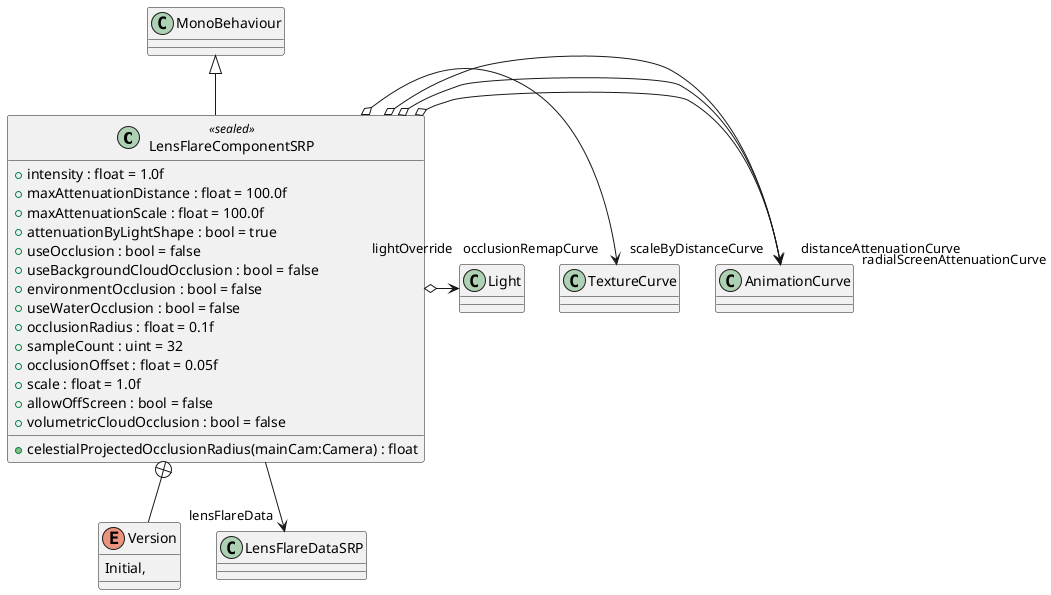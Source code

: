@startuml
class LensFlareComponentSRP <<sealed>> {
    + intensity : float = 1.0f
    + maxAttenuationDistance : float = 100.0f
    + maxAttenuationScale : float = 100.0f
    + attenuationByLightShape : bool = true
    + useOcclusion : bool = false
    + useBackgroundCloudOcclusion : bool = false
    + environmentOcclusion : bool = false
    + useWaterOcclusion : bool = false
    + occlusionRadius : float = 0.1f
    + sampleCount : uint = 32
    + occlusionOffset : float = 0.05f
    + scale : float = 1.0f
    + allowOffScreen : bool = false
    + volumetricCloudOcclusion : bool = false
    + celestialProjectedOcclusionRadius(mainCam:Camera) : float
}
enum Version {
    Initial,
}
MonoBehaviour <|-- LensFlareComponentSRP
LensFlareComponentSRP --> "lensFlareData" LensFlareDataSRP
LensFlareComponentSRP o-> "distanceAttenuationCurve" AnimationCurve
LensFlareComponentSRP o-> "scaleByDistanceCurve" AnimationCurve
LensFlareComponentSRP o-> "radialScreenAttenuationCurve" AnimationCurve
LensFlareComponentSRP o-> "occlusionRemapCurve" TextureCurve
LensFlareComponentSRP o-> "lightOverride" Light
LensFlareComponentSRP +-- Version
@enduml
